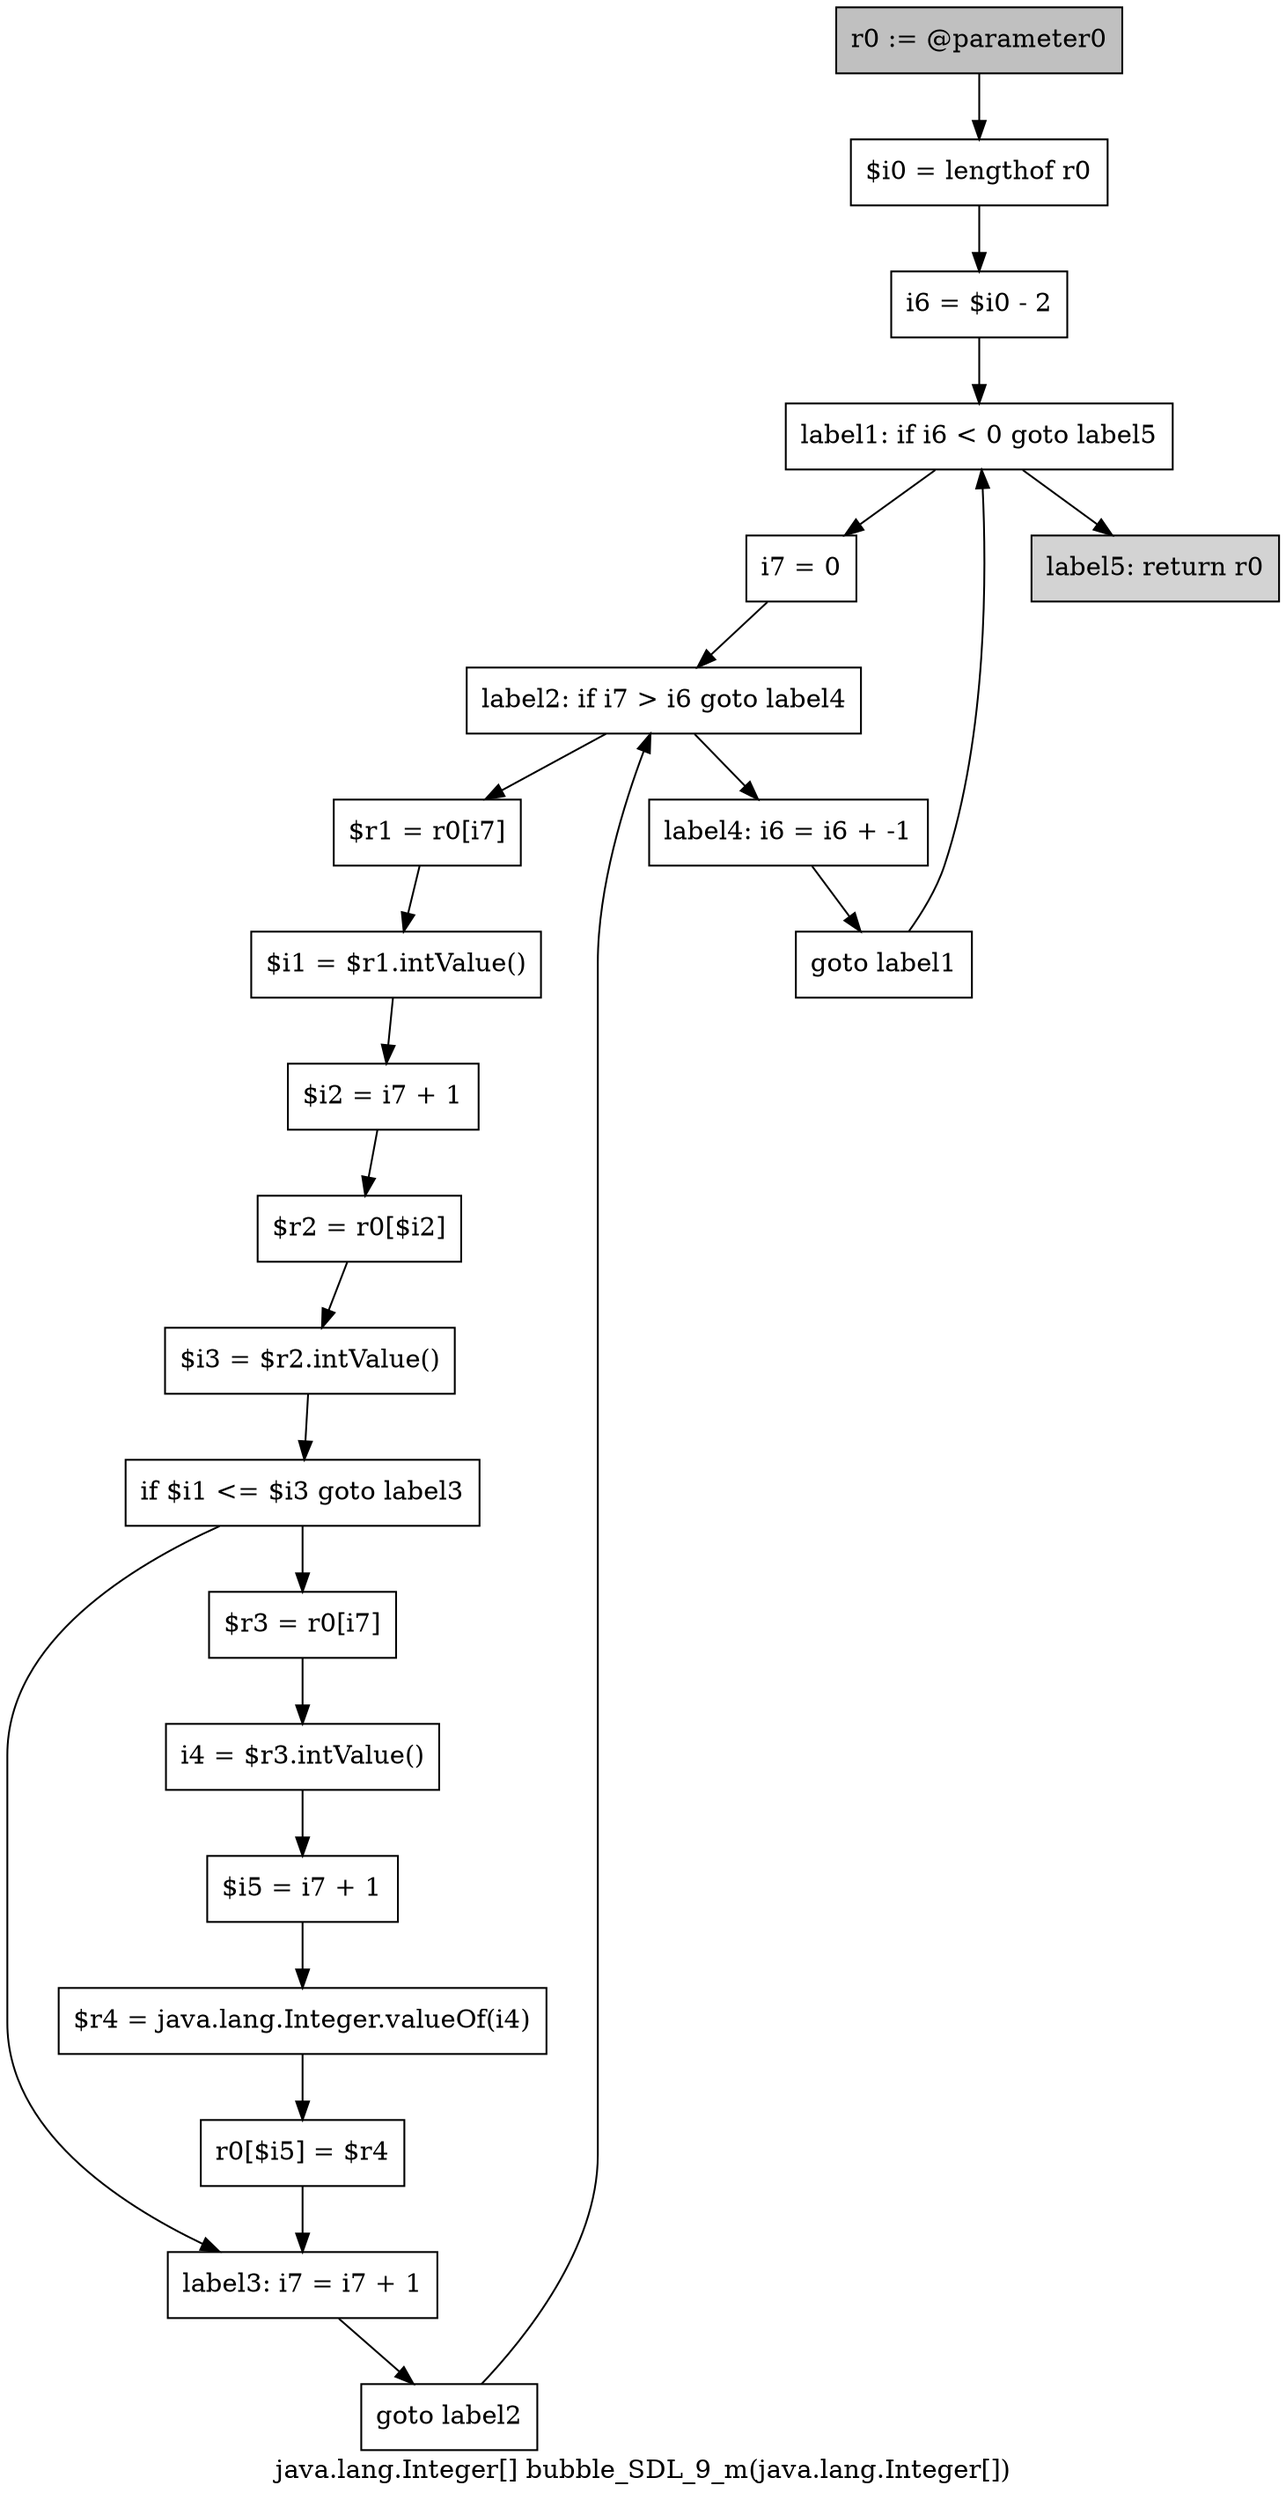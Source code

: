 digraph "java.lang.Integer[] bubble_SDL_9_m(java.lang.Integer[])" {
    label="java.lang.Integer[] bubble_SDL_9_m(java.lang.Integer[])";
    node [shape=box];
    "0" [style=filled,fillcolor=gray,label="r0 := @parameter0",];
    "1" [label="$i0 = lengthof r0",];
    "0"->"1";
    "2" [label="i6 = $i0 - 2",];
    "1"->"2";
    "3" [label="label1: if i6 < 0 goto label5",];
    "2"->"3";
    "4" [label="i7 = 0",];
    "3"->"4";
    "21" [style=filled,fillcolor=lightgray,label="label5: return r0",];
    "3"->"21";
    "5" [label="label2: if i7 > i6 goto label4",];
    "4"->"5";
    "6" [label="$r1 = r0[i7]",];
    "5"->"6";
    "19" [label="label4: i6 = i6 + -1",];
    "5"->"19";
    "7" [label="$i1 = $r1.intValue()",];
    "6"->"7";
    "8" [label="$i2 = i7 + 1",];
    "7"->"8";
    "9" [label="$r2 = r0[$i2]",];
    "8"->"9";
    "10" [label="$i3 = $r2.intValue()",];
    "9"->"10";
    "11" [label="if $i1 <= $i3 goto label3",];
    "10"->"11";
    "12" [label="$r3 = r0[i7]",];
    "11"->"12";
    "17" [label="label3: i7 = i7 + 1",];
    "11"->"17";
    "13" [label="i4 = $r3.intValue()",];
    "12"->"13";
    "14" [label="$i5 = i7 + 1",];
    "13"->"14";
    "15" [label="$r4 = java.lang.Integer.valueOf(i4)",];
    "14"->"15";
    "16" [label="r0[$i5] = $r4",];
    "15"->"16";
    "16"->"17";
    "18" [label="goto label2",];
    "17"->"18";
    "18"->"5";
    "20" [label="goto label1",];
    "19"->"20";
    "20"->"3";
}
